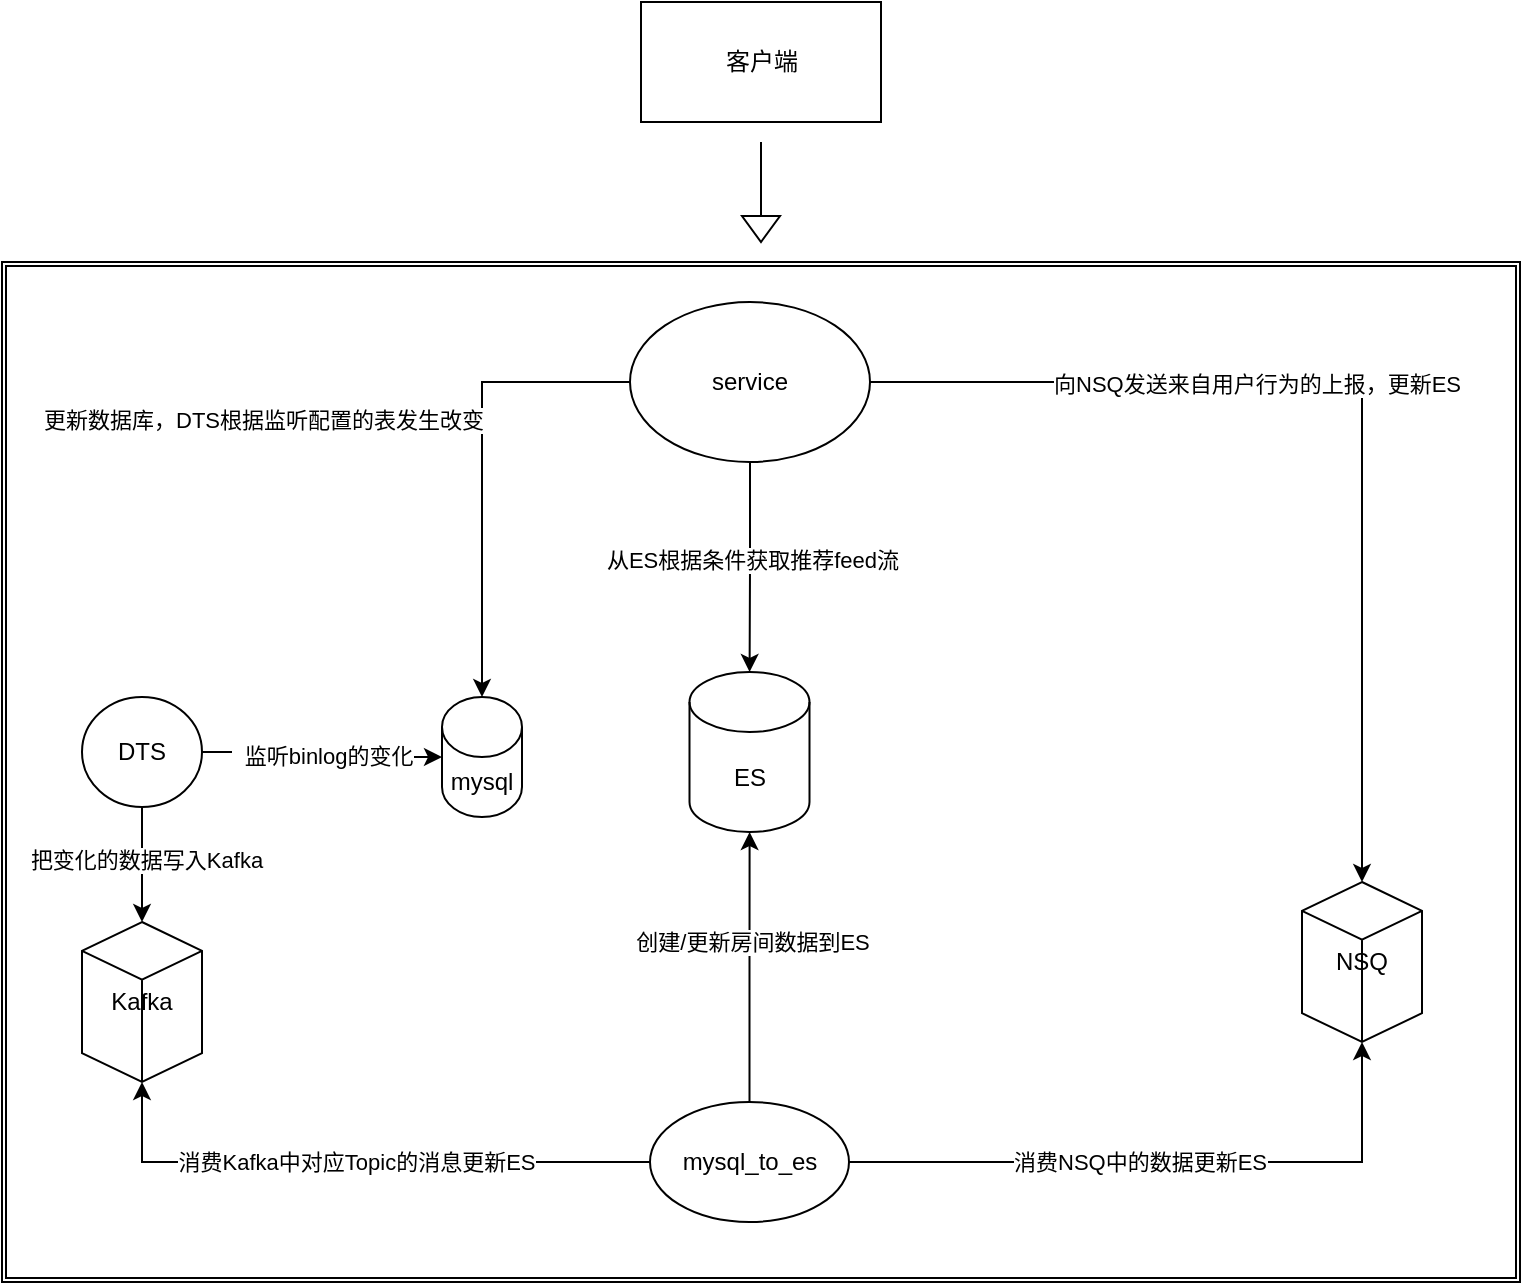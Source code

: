 <mxfile version="20.0.4" type="github">
  <diagram id="t3nflw9I2RLgxUgcu3Dc" name="Page-1">
    <mxGraphModel dx="2306" dy="1096" grid="1" gridSize="10" guides="1" tooltips="1" connect="1" arrows="1" fold="1" page="1" pageScale="1" pageWidth="827" pageHeight="1169" math="0" shadow="0">
      <root>
        <mxCell id="0" />
        <mxCell id="1" parent="0" />
        <mxCell id="E5yi-e250Tnd-Hyphz3E-1" value="客户端" style="rounded=0;whiteSpace=wrap;html=1;" parent="1" vertex="1">
          <mxGeometry x="359.5" y="150" width="120" height="60" as="geometry" />
        </mxCell>
        <mxCell id="E5yi-e250Tnd-Hyphz3E-2" value="" style="shape=ext;double=1;rounded=0;whiteSpace=wrap;html=1;" parent="1" vertex="1">
          <mxGeometry x="40" y="280" width="759" height="510" as="geometry" />
        </mxCell>
        <mxCell id="E5yi-e250Tnd-Hyphz3E-6" value="" style="html=1;shadow=0;dashed=0;align=center;verticalAlign=middle;shape=mxgraph.arrows2.arrow;dy=1;dx=13;direction=south;notch=0;" parent="1" vertex="1">
          <mxGeometry x="410" y="220" width="19" height="50" as="geometry" />
        </mxCell>
        <mxCell id="E5yi-e250Tnd-Hyphz3E-9" value="mysql" style="shape=cylinder3;whiteSpace=wrap;html=1;boundedLbl=1;backgroundOutline=1;size=15;" parent="1" vertex="1">
          <mxGeometry x="260" y="497.5" width="40" height="60" as="geometry" />
        </mxCell>
        <mxCell id="E5yi-e250Tnd-Hyphz3E-13" value="&lt;div style=&quot;&quot;&gt;&amp;nbsp; 监听binlog的变化&lt;/div&gt;" style="edgeStyle=orthogonalEdgeStyle;rounded=0;orthogonalLoop=1;jettySize=auto;html=1;align=center;" parent="1" source="E5yi-e250Tnd-Hyphz3E-10" target="E5yi-e250Tnd-Hyphz3E-9" edge="1">
          <mxGeometry relative="1" as="geometry" />
        </mxCell>
        <mxCell id="E5yi-e250Tnd-Hyphz3E-15" value="" style="edgeStyle=orthogonalEdgeStyle;rounded=0;orthogonalLoop=1;jettySize=auto;html=1;" parent="1" source="E5yi-e250Tnd-Hyphz3E-10" target="E5yi-e250Tnd-Hyphz3E-14" edge="1">
          <mxGeometry relative="1" as="geometry" />
        </mxCell>
        <mxCell id="E5yi-e250Tnd-Hyphz3E-16" value="把变化的数据写入Kafka" style="edgeLabel;html=1;align=center;verticalAlign=middle;resizable=0;points=[];" parent="E5yi-e250Tnd-Hyphz3E-15" vertex="1" connectable="0">
          <mxGeometry x="-0.1" y="2" relative="1" as="geometry">
            <mxPoint as="offset" />
          </mxGeometry>
        </mxCell>
        <mxCell id="E5yi-e250Tnd-Hyphz3E-10" value="DTS" style="ellipse;whiteSpace=wrap;html=1;" parent="1" vertex="1">
          <mxGeometry x="80" y="497.5" width="60" height="55" as="geometry" />
        </mxCell>
        <mxCell id="E5yi-e250Tnd-Hyphz3E-14" value="Kafka" style="html=1;whiteSpace=wrap;shape=isoCube2;backgroundOutline=1;isoAngle=15;align=center;" parent="1" vertex="1">
          <mxGeometry x="80" y="610" width="60" height="80" as="geometry" />
        </mxCell>
        <mxCell id="E5yi-e250Tnd-Hyphz3E-20" value="消费Kafka中对应Topic的消息更新ES" style="edgeStyle=orthogonalEdgeStyle;rounded=0;orthogonalLoop=1;jettySize=auto;html=1;" parent="1" source="E5yi-e250Tnd-Hyphz3E-17" target="E5yi-e250Tnd-Hyphz3E-14" edge="1">
          <mxGeometry relative="1" as="geometry" />
        </mxCell>
        <mxCell id="E5yi-e250Tnd-Hyphz3E-22" value="" style="edgeStyle=orthogonalEdgeStyle;rounded=0;orthogonalLoop=1;jettySize=auto;html=1;" parent="1" source="E5yi-e250Tnd-Hyphz3E-17" target="E5yi-e250Tnd-Hyphz3E-21" edge="1">
          <mxGeometry relative="1" as="geometry" />
        </mxCell>
        <mxCell id="E5yi-e250Tnd-Hyphz3E-23" value="消费NSQ中的数据更新ES" style="edgeLabel;html=1;align=left;verticalAlign=middle;resizable=0;points=[];" parent="E5yi-e250Tnd-Hyphz3E-22" vertex="1" connectable="0">
          <mxGeometry x="-0.492" relative="1" as="geometry">
            <mxPoint as="offset" />
          </mxGeometry>
        </mxCell>
        <mxCell id="E5yi-e250Tnd-Hyphz3E-25" value="" style="edgeStyle=orthogonalEdgeStyle;rounded=0;orthogonalLoop=1;jettySize=auto;html=1;" parent="1" source="E5yi-e250Tnd-Hyphz3E-17" target="E5yi-e250Tnd-Hyphz3E-24" edge="1">
          <mxGeometry relative="1" as="geometry" />
        </mxCell>
        <mxCell id="E5yi-e250Tnd-Hyphz3E-26" value="创建/更新房间数据到ES" style="edgeLabel;html=1;align=center;verticalAlign=middle;resizable=0;points=[];" parent="E5yi-e250Tnd-Hyphz3E-25" vertex="1" connectable="0">
          <mxGeometry x="0.185" y="-1" relative="1" as="geometry">
            <mxPoint as="offset" />
          </mxGeometry>
        </mxCell>
        <mxCell id="E5yi-e250Tnd-Hyphz3E-17" value="mysql_to_es" style="ellipse;whiteSpace=wrap;html=1;" parent="1" vertex="1">
          <mxGeometry x="364" y="700" width="99.5" height="60" as="geometry" />
        </mxCell>
        <mxCell id="E5yi-e250Tnd-Hyphz3E-21" value="NSQ" style="html=1;whiteSpace=wrap;shape=isoCube2;backgroundOutline=1;isoAngle=15;" parent="1" vertex="1">
          <mxGeometry x="690" y="590" width="60" height="80" as="geometry" />
        </mxCell>
        <mxCell id="E5yi-e250Tnd-Hyphz3E-24" value="ES" style="shape=cylinder3;whiteSpace=wrap;html=1;boundedLbl=1;backgroundOutline=1;size=15;" parent="1" vertex="1">
          <mxGeometry x="383.75" y="485" width="60" height="80" as="geometry" />
        </mxCell>
        <mxCell id="E5yi-e250Tnd-Hyphz3E-28" value="" style="edgeStyle=orthogonalEdgeStyle;rounded=0;orthogonalLoop=1;jettySize=auto;html=1;" parent="1" source="E5yi-e250Tnd-Hyphz3E-27" target="E5yi-e250Tnd-Hyphz3E-21" edge="1">
          <mxGeometry relative="1" as="geometry" />
        </mxCell>
        <mxCell id="E5yi-e250Tnd-Hyphz3E-33" value="向NSQ发送来自用户行为的上报，更新ES" style="edgeLabel;html=1;align=left;verticalAlign=middle;resizable=0;points=[];" parent="E5yi-e250Tnd-Hyphz3E-28" vertex="1" connectable="0">
          <mxGeometry x="-0.637" y="-1" relative="1" as="geometry">
            <mxPoint as="offset" />
          </mxGeometry>
        </mxCell>
        <mxCell id="E5yi-e250Tnd-Hyphz3E-29" value="" style="edgeStyle=orthogonalEdgeStyle;rounded=0;orthogonalLoop=1;jettySize=auto;html=1;" parent="1" source="E5yi-e250Tnd-Hyphz3E-27" target="E5yi-e250Tnd-Hyphz3E-9" edge="1">
          <mxGeometry relative="1" as="geometry" />
        </mxCell>
        <mxCell id="E5yi-e250Tnd-Hyphz3E-30" value="更新数据库，DTS根据监听配置的表发生改变" style="edgeLabel;html=1;align=right;verticalAlign=middle;resizable=0;points=[];" parent="E5yi-e250Tnd-Hyphz3E-29" vertex="1" connectable="0">
          <mxGeometry x="-0.2" y="1" relative="1" as="geometry">
            <mxPoint as="offset" />
          </mxGeometry>
        </mxCell>
        <mxCell id="E5yi-e250Tnd-Hyphz3E-31" value="" style="edgeStyle=orthogonalEdgeStyle;rounded=0;orthogonalLoop=1;jettySize=auto;html=1;" parent="1" source="E5yi-e250Tnd-Hyphz3E-27" target="E5yi-e250Tnd-Hyphz3E-24" edge="1">
          <mxGeometry relative="1" as="geometry" />
        </mxCell>
        <mxCell id="E5yi-e250Tnd-Hyphz3E-32" value="从ES根据条件获取推荐feed流" style="edgeLabel;html=1;align=center;verticalAlign=middle;resizable=0;points=[];" parent="E5yi-e250Tnd-Hyphz3E-31" vertex="1" connectable="0">
          <mxGeometry x="-0.068" y="1" relative="1" as="geometry">
            <mxPoint as="offset" />
          </mxGeometry>
        </mxCell>
        <mxCell id="E5yi-e250Tnd-Hyphz3E-27" value="service" style="ellipse;whiteSpace=wrap;html=1;" parent="1" vertex="1">
          <mxGeometry x="354" y="300" width="120" height="80" as="geometry" />
        </mxCell>
      </root>
    </mxGraphModel>
  </diagram>
</mxfile>
